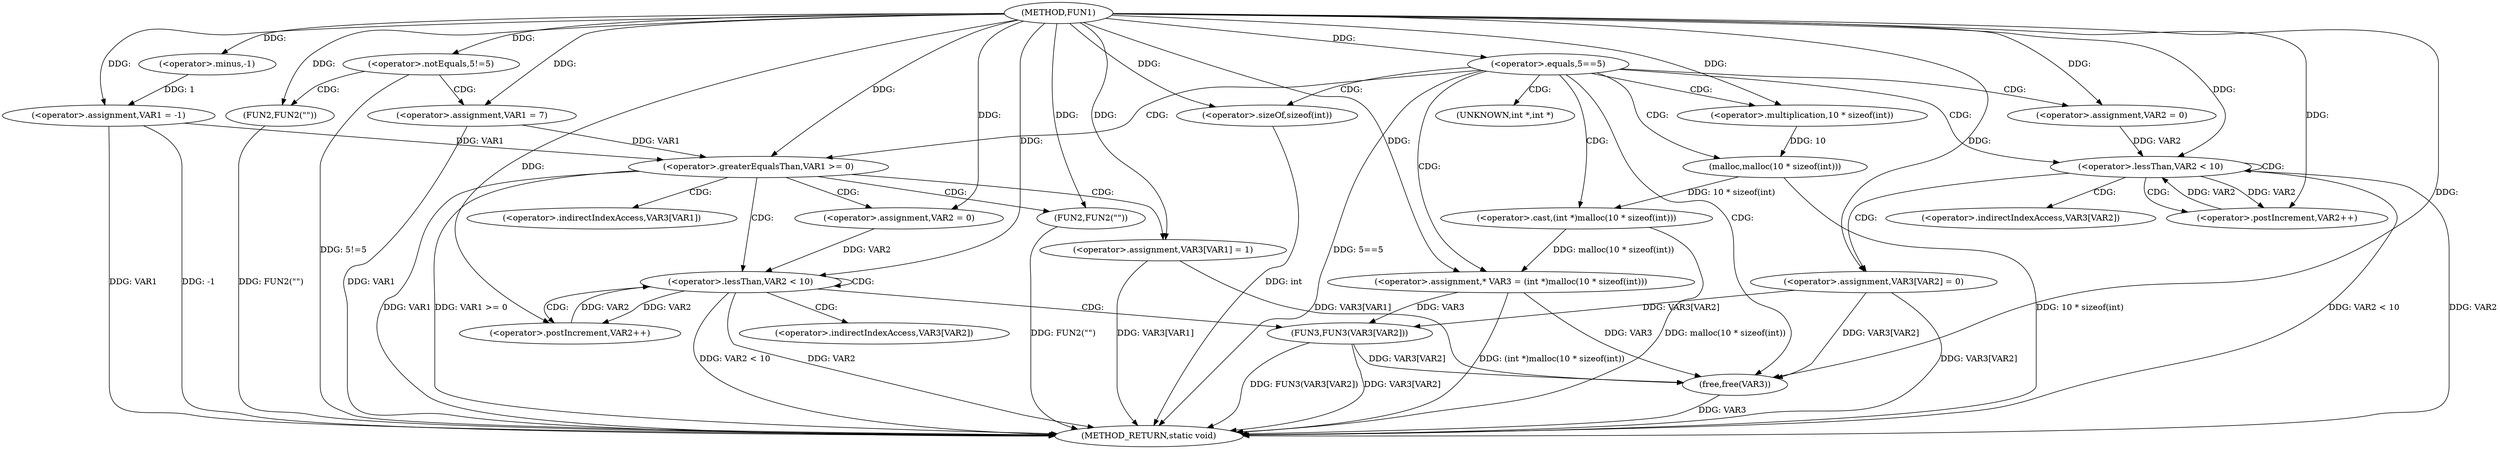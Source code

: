 digraph FUN1 {  
"1000100" [label = "(METHOD,FUN1)" ]
"1000181" [label = "(METHOD_RETURN,static void)" ]
"1000103" [label = "(<operator>.assignment,VAR1 = -1)" ]
"1000105" [label = "(<operator>.minus,-1)" ]
"1000108" [label = "(<operator>.notEquals,5!=5)" ]
"1000112" [label = "(FUN2,FUN2(\"\"))" ]
"1000116" [label = "(<operator>.assignment,VAR1 = 7)" ]
"1000120" [label = "(<operator>.equals,5==5)" ]
"1000127" [label = "(<operator>.assignment,* VAR3 = (int *)malloc(10 * sizeof(int)))" ]
"1000129" [label = "(<operator>.cast,(int *)malloc(10 * sizeof(int)))" ]
"1000131" [label = "(malloc,malloc(10 * sizeof(int)))" ]
"1000132" [label = "(<operator>.multiplication,10 * sizeof(int))" ]
"1000134" [label = "(<operator>.sizeOf,sizeof(int))" ]
"1000137" [label = "(<operator>.assignment,VAR2 = 0)" ]
"1000140" [label = "(<operator>.lessThan,VAR2 < 10)" ]
"1000143" [label = "(<operator>.postIncrement,VAR2++)" ]
"1000146" [label = "(<operator>.assignment,VAR3[VAR2] = 0)" ]
"1000152" [label = "(<operator>.greaterEqualsThan,VAR1 >= 0)" ]
"1000156" [label = "(<operator>.assignment,VAR3[VAR1] = 1)" ]
"1000162" [label = "(<operator>.assignment,VAR2 = 0)" ]
"1000165" [label = "(<operator>.lessThan,VAR2 < 10)" ]
"1000168" [label = "(<operator>.postIncrement,VAR2++)" ]
"1000171" [label = "(FUN3,FUN3(VAR3[VAR2]))" ]
"1000177" [label = "(FUN2,FUN2(\"\"))" ]
"1000179" [label = "(free,free(VAR3))" ]
"1000130" [label = "(UNKNOWN,int *,int *)" ]
"1000147" [label = "(<operator>.indirectIndexAccess,VAR3[VAR2])" ]
"1000157" [label = "(<operator>.indirectIndexAccess,VAR3[VAR1])" ]
"1000172" [label = "(<operator>.indirectIndexAccess,VAR3[VAR2])" ]
  "1000116" -> "1000181"  [ label = "DDG: VAR1"] 
  "1000171" -> "1000181"  [ label = "DDG: VAR3[VAR2]"] 
  "1000108" -> "1000181"  [ label = "DDG: 5!=5"] 
  "1000156" -> "1000181"  [ label = "DDG: VAR3[VAR1]"] 
  "1000103" -> "1000181"  [ label = "DDG: -1"] 
  "1000179" -> "1000181"  [ label = "DDG: VAR3"] 
  "1000112" -> "1000181"  [ label = "DDG: FUN2(\"\")"] 
  "1000177" -> "1000181"  [ label = "DDG: FUN2(\"\")"] 
  "1000103" -> "1000181"  [ label = "DDG: VAR1"] 
  "1000131" -> "1000181"  [ label = "DDG: 10 * sizeof(int)"] 
  "1000140" -> "1000181"  [ label = "DDG: VAR2"] 
  "1000165" -> "1000181"  [ label = "DDG: VAR2"] 
  "1000140" -> "1000181"  [ label = "DDG: VAR2 < 10"] 
  "1000152" -> "1000181"  [ label = "DDG: VAR1 >= 0"] 
  "1000127" -> "1000181"  [ label = "DDG: (int *)malloc(10 * sizeof(int))"] 
  "1000152" -> "1000181"  [ label = "DDG: VAR1"] 
  "1000134" -> "1000181"  [ label = "DDG: int"] 
  "1000120" -> "1000181"  [ label = "DDG: 5==5"] 
  "1000171" -> "1000181"  [ label = "DDG: FUN3(VAR3[VAR2])"] 
  "1000146" -> "1000181"  [ label = "DDG: VAR3[VAR2]"] 
  "1000129" -> "1000181"  [ label = "DDG: malloc(10 * sizeof(int))"] 
  "1000165" -> "1000181"  [ label = "DDG: VAR2 < 10"] 
  "1000105" -> "1000103"  [ label = "DDG: 1"] 
  "1000100" -> "1000103"  [ label = "DDG: "] 
  "1000100" -> "1000105"  [ label = "DDG: "] 
  "1000100" -> "1000108"  [ label = "DDG: "] 
  "1000100" -> "1000112"  [ label = "DDG: "] 
  "1000100" -> "1000116"  [ label = "DDG: "] 
  "1000100" -> "1000120"  [ label = "DDG: "] 
  "1000129" -> "1000127"  [ label = "DDG: malloc(10 * sizeof(int))"] 
  "1000100" -> "1000127"  [ label = "DDG: "] 
  "1000131" -> "1000129"  [ label = "DDG: 10 * sizeof(int)"] 
  "1000132" -> "1000131"  [ label = "DDG: 10"] 
  "1000100" -> "1000132"  [ label = "DDG: "] 
  "1000100" -> "1000134"  [ label = "DDG: "] 
  "1000100" -> "1000137"  [ label = "DDG: "] 
  "1000143" -> "1000140"  [ label = "DDG: VAR2"] 
  "1000137" -> "1000140"  [ label = "DDG: VAR2"] 
  "1000100" -> "1000140"  [ label = "DDG: "] 
  "1000140" -> "1000143"  [ label = "DDG: VAR2"] 
  "1000100" -> "1000143"  [ label = "DDG: "] 
  "1000100" -> "1000146"  [ label = "DDG: "] 
  "1000116" -> "1000152"  [ label = "DDG: VAR1"] 
  "1000103" -> "1000152"  [ label = "DDG: VAR1"] 
  "1000100" -> "1000152"  [ label = "DDG: "] 
  "1000100" -> "1000156"  [ label = "DDG: "] 
  "1000100" -> "1000162"  [ label = "DDG: "] 
  "1000168" -> "1000165"  [ label = "DDG: VAR2"] 
  "1000162" -> "1000165"  [ label = "DDG: VAR2"] 
  "1000100" -> "1000165"  [ label = "DDG: "] 
  "1000165" -> "1000168"  [ label = "DDG: VAR2"] 
  "1000100" -> "1000168"  [ label = "DDG: "] 
  "1000127" -> "1000171"  [ label = "DDG: VAR3"] 
  "1000146" -> "1000171"  [ label = "DDG: VAR3[VAR2]"] 
  "1000100" -> "1000177"  [ label = "DDG: "] 
  "1000171" -> "1000179"  [ label = "DDG: VAR3[VAR2]"] 
  "1000156" -> "1000179"  [ label = "DDG: VAR3[VAR1]"] 
  "1000127" -> "1000179"  [ label = "DDG: VAR3"] 
  "1000146" -> "1000179"  [ label = "DDG: VAR3[VAR2]"] 
  "1000100" -> "1000179"  [ label = "DDG: "] 
  "1000108" -> "1000112"  [ label = "CDG: "] 
  "1000108" -> "1000116"  [ label = "CDG: "] 
  "1000120" -> "1000127"  [ label = "CDG: "] 
  "1000120" -> "1000152"  [ label = "CDG: "] 
  "1000120" -> "1000131"  [ label = "CDG: "] 
  "1000120" -> "1000132"  [ label = "CDG: "] 
  "1000120" -> "1000137"  [ label = "CDG: "] 
  "1000120" -> "1000129"  [ label = "CDG: "] 
  "1000120" -> "1000179"  [ label = "CDG: "] 
  "1000120" -> "1000130"  [ label = "CDG: "] 
  "1000120" -> "1000140"  [ label = "CDG: "] 
  "1000120" -> "1000134"  [ label = "CDG: "] 
  "1000140" -> "1000143"  [ label = "CDG: "] 
  "1000140" -> "1000147"  [ label = "CDG: "] 
  "1000140" -> "1000146"  [ label = "CDG: "] 
  "1000140" -> "1000140"  [ label = "CDG: "] 
  "1000152" -> "1000156"  [ label = "CDG: "] 
  "1000152" -> "1000165"  [ label = "CDG: "] 
  "1000152" -> "1000157"  [ label = "CDG: "] 
  "1000152" -> "1000177"  [ label = "CDG: "] 
  "1000152" -> "1000162"  [ label = "CDG: "] 
  "1000165" -> "1000165"  [ label = "CDG: "] 
  "1000165" -> "1000172"  [ label = "CDG: "] 
  "1000165" -> "1000168"  [ label = "CDG: "] 
  "1000165" -> "1000171"  [ label = "CDG: "] 
}
